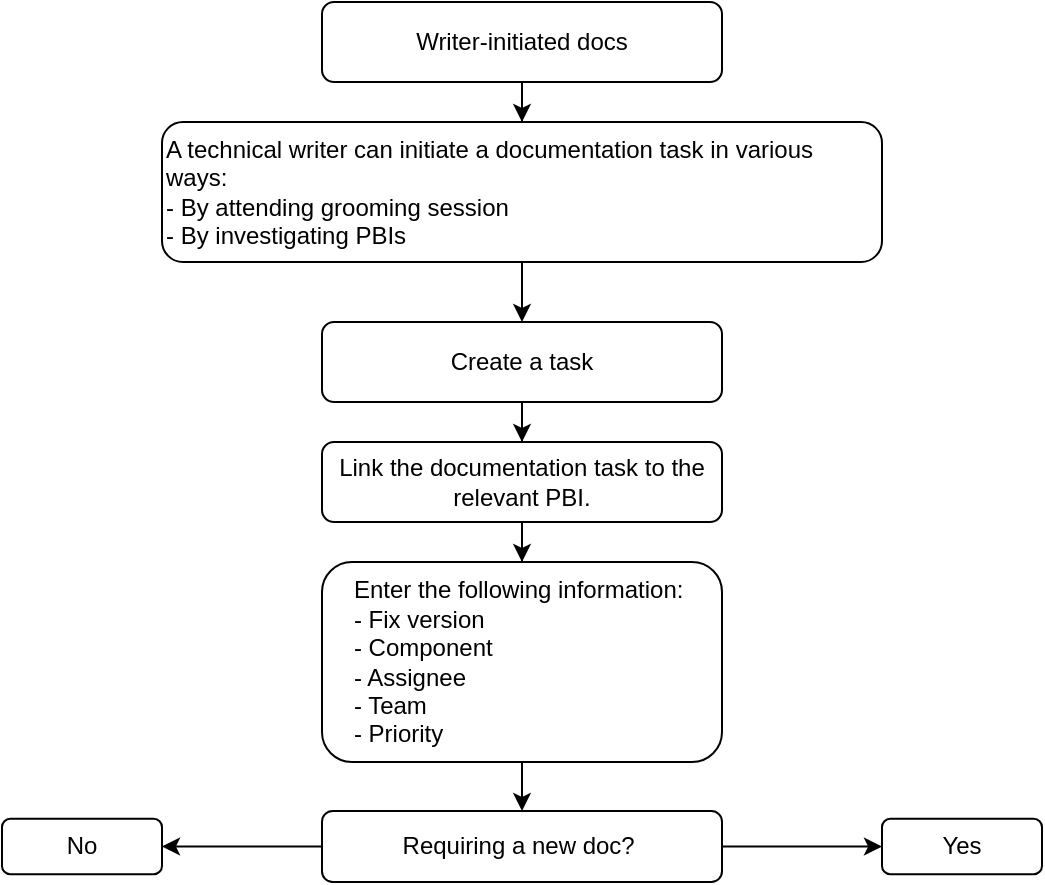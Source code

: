 <mxfile version="18.1.2" type="github">
  <diagram name="Page-1" id="c7558073-3199-34d8-9f00-42111426c3f3">
    <mxGraphModel dx="1422" dy="762" grid="1" gridSize="10" guides="1" tooltips="1" connect="1" arrows="1" fold="1" page="1" pageScale="1" pageWidth="826" pageHeight="1169" background="none" math="0" shadow="0">
      <root>
        <mxCell id="0" />
        <mxCell id="1" parent="0" />
        <mxCell id="8FJNbgVW1-nZZftwPtHU-99" value="" style="edgeStyle=orthogonalEdgeStyle;rounded=0;orthogonalLoop=1;jettySize=auto;html=1;" parent="1" source="8FJNbgVW1-nZZftwPtHU-96" target="8FJNbgVW1-nZZftwPtHU-98" edge="1">
          <mxGeometry relative="1" as="geometry" />
        </mxCell>
        <mxCell id="8FJNbgVW1-nZZftwPtHU-96" value="Writer-initiated docs" style="rounded=1;whiteSpace=wrap;html=1;" parent="1" vertex="1">
          <mxGeometry x="320" y="80" width="200" height="40" as="geometry" />
        </mxCell>
        <mxCell id="8FJNbgVW1-nZZftwPtHU-101" value="" style="edgeStyle=orthogonalEdgeStyle;rounded=0;orthogonalLoop=1;jettySize=auto;html=1;" parent="1" source="8FJNbgVW1-nZZftwPtHU-98" edge="1">
          <mxGeometry relative="1" as="geometry">
            <mxPoint x="420" y="240" as="targetPoint" />
          </mxGeometry>
        </mxCell>
        <mxCell id="8FJNbgVW1-nZZftwPtHU-98" value="A technical writer can initiate a documentation task in various ways:&amp;nbsp;&lt;br&gt;- By attending grooming session&lt;br&gt;- By investigating PBIs" style="whiteSpace=wrap;html=1;rounded=1;align=left;" parent="1" vertex="1">
          <mxGeometry x="240" y="140" width="360" height="70" as="geometry" />
        </mxCell>
        <mxCell id="8FJNbgVW1-nZZftwPtHU-105" value="" style="edgeStyle=orthogonalEdgeStyle;rounded=0;orthogonalLoop=1;jettySize=auto;html=1;" parent="1" source="8FJNbgVW1-nZZftwPtHU-102" target="8FJNbgVW1-nZZftwPtHU-104" edge="1">
          <mxGeometry relative="1" as="geometry" />
        </mxCell>
        <mxCell id="8FJNbgVW1-nZZftwPtHU-102" value="Create a task" style="rounded=1;whiteSpace=wrap;html=1;" parent="1" vertex="1">
          <mxGeometry x="320" y="240" width="200" height="40" as="geometry" />
        </mxCell>
        <mxCell id="8FJNbgVW1-nZZftwPtHU-107" value="" style="edgeStyle=orthogonalEdgeStyle;rounded=0;orthogonalLoop=1;jettySize=auto;html=1;" parent="1" source="8FJNbgVW1-nZZftwPtHU-104" target="8FJNbgVW1-nZZftwPtHU-106" edge="1">
          <mxGeometry relative="1" as="geometry" />
        </mxCell>
        <mxCell id="8FJNbgVW1-nZZftwPtHU-104" value="Link the documentation task to the relevant PBI." style="rounded=1;whiteSpace=wrap;html=1;" parent="1" vertex="1">
          <mxGeometry x="320" y="300" width="200" height="40" as="geometry" />
        </mxCell>
        <mxCell id="s1_v9zPjxi0QwwuaFd1P-2" value="" style="edgeStyle=orthogonalEdgeStyle;rounded=0;orthogonalLoop=1;jettySize=auto;html=1;" edge="1" parent="1" source="8FJNbgVW1-nZZftwPtHU-106" target="s1_v9zPjxi0QwwuaFd1P-1">
          <mxGeometry relative="1" as="geometry" />
        </mxCell>
        <mxCell id="8FJNbgVW1-nZZftwPtHU-106" value="Enter the following information:&amp;nbsp;&lt;br&gt;&lt;div style=&quot;text-align: left;&quot;&gt;&lt;span style=&quot;background-color: initial;&quot;&gt;- Fix version&lt;/span&gt;&lt;/div&gt;&lt;div style=&quot;text-align: left;&quot;&gt;&lt;span style=&quot;background-color: initial;&quot;&gt;- Component&lt;/span&gt;&lt;/div&gt;&lt;div style=&quot;text-align: left;&quot;&gt;&lt;span style=&quot;background-color: initial;&quot;&gt;- Assignee&lt;/span&gt;&lt;/div&gt;&lt;div style=&quot;text-align: left;&quot;&gt;&lt;span style=&quot;background-color: initial;&quot;&gt;- Team&lt;/span&gt;&lt;/div&gt;&lt;div style=&quot;text-align: left;&quot;&gt;&lt;span style=&quot;background-color: initial;&quot;&gt;- Priority&lt;/span&gt;&lt;/div&gt;" style="rounded=1;whiteSpace=wrap;html=1;" parent="1" vertex="1">
          <mxGeometry x="320" y="360" width="200" height="100" as="geometry" />
        </mxCell>
        <mxCell id="s1_v9zPjxi0QwwuaFd1P-4" value="" style="edgeStyle=orthogonalEdgeStyle;rounded=0;orthogonalLoop=1;jettySize=auto;html=1;" edge="1" parent="1" source="s1_v9zPjxi0QwwuaFd1P-1" target="s1_v9zPjxi0QwwuaFd1P-3">
          <mxGeometry relative="1" as="geometry" />
        </mxCell>
        <mxCell id="s1_v9zPjxi0QwwuaFd1P-6" value="" style="edgeStyle=orthogonalEdgeStyle;rounded=0;orthogonalLoop=1;jettySize=auto;html=1;" edge="1" parent="1" source="s1_v9zPjxi0QwwuaFd1P-1" target="s1_v9zPjxi0QwwuaFd1P-5">
          <mxGeometry relative="1" as="geometry" />
        </mxCell>
        <mxCell id="s1_v9zPjxi0QwwuaFd1P-1" value="Requiring a new doc?&amp;nbsp;" style="rounded=1;whiteSpace=wrap;html=1;" vertex="1" parent="1">
          <mxGeometry x="320" y="484.5" width="200" height="35.5" as="geometry" />
        </mxCell>
        <mxCell id="s1_v9zPjxi0QwwuaFd1P-3" value="Yes" style="whiteSpace=wrap;html=1;rounded=1;" vertex="1" parent="1">
          <mxGeometry x="600" y="488.38" width="80" height="27.75" as="geometry" />
        </mxCell>
        <mxCell id="s1_v9zPjxi0QwwuaFd1P-5" value="No" style="whiteSpace=wrap;html=1;rounded=1;" vertex="1" parent="1">
          <mxGeometry x="160" y="488.39" width="80" height="27.74" as="geometry" />
        </mxCell>
      </root>
    </mxGraphModel>
  </diagram>
</mxfile>

